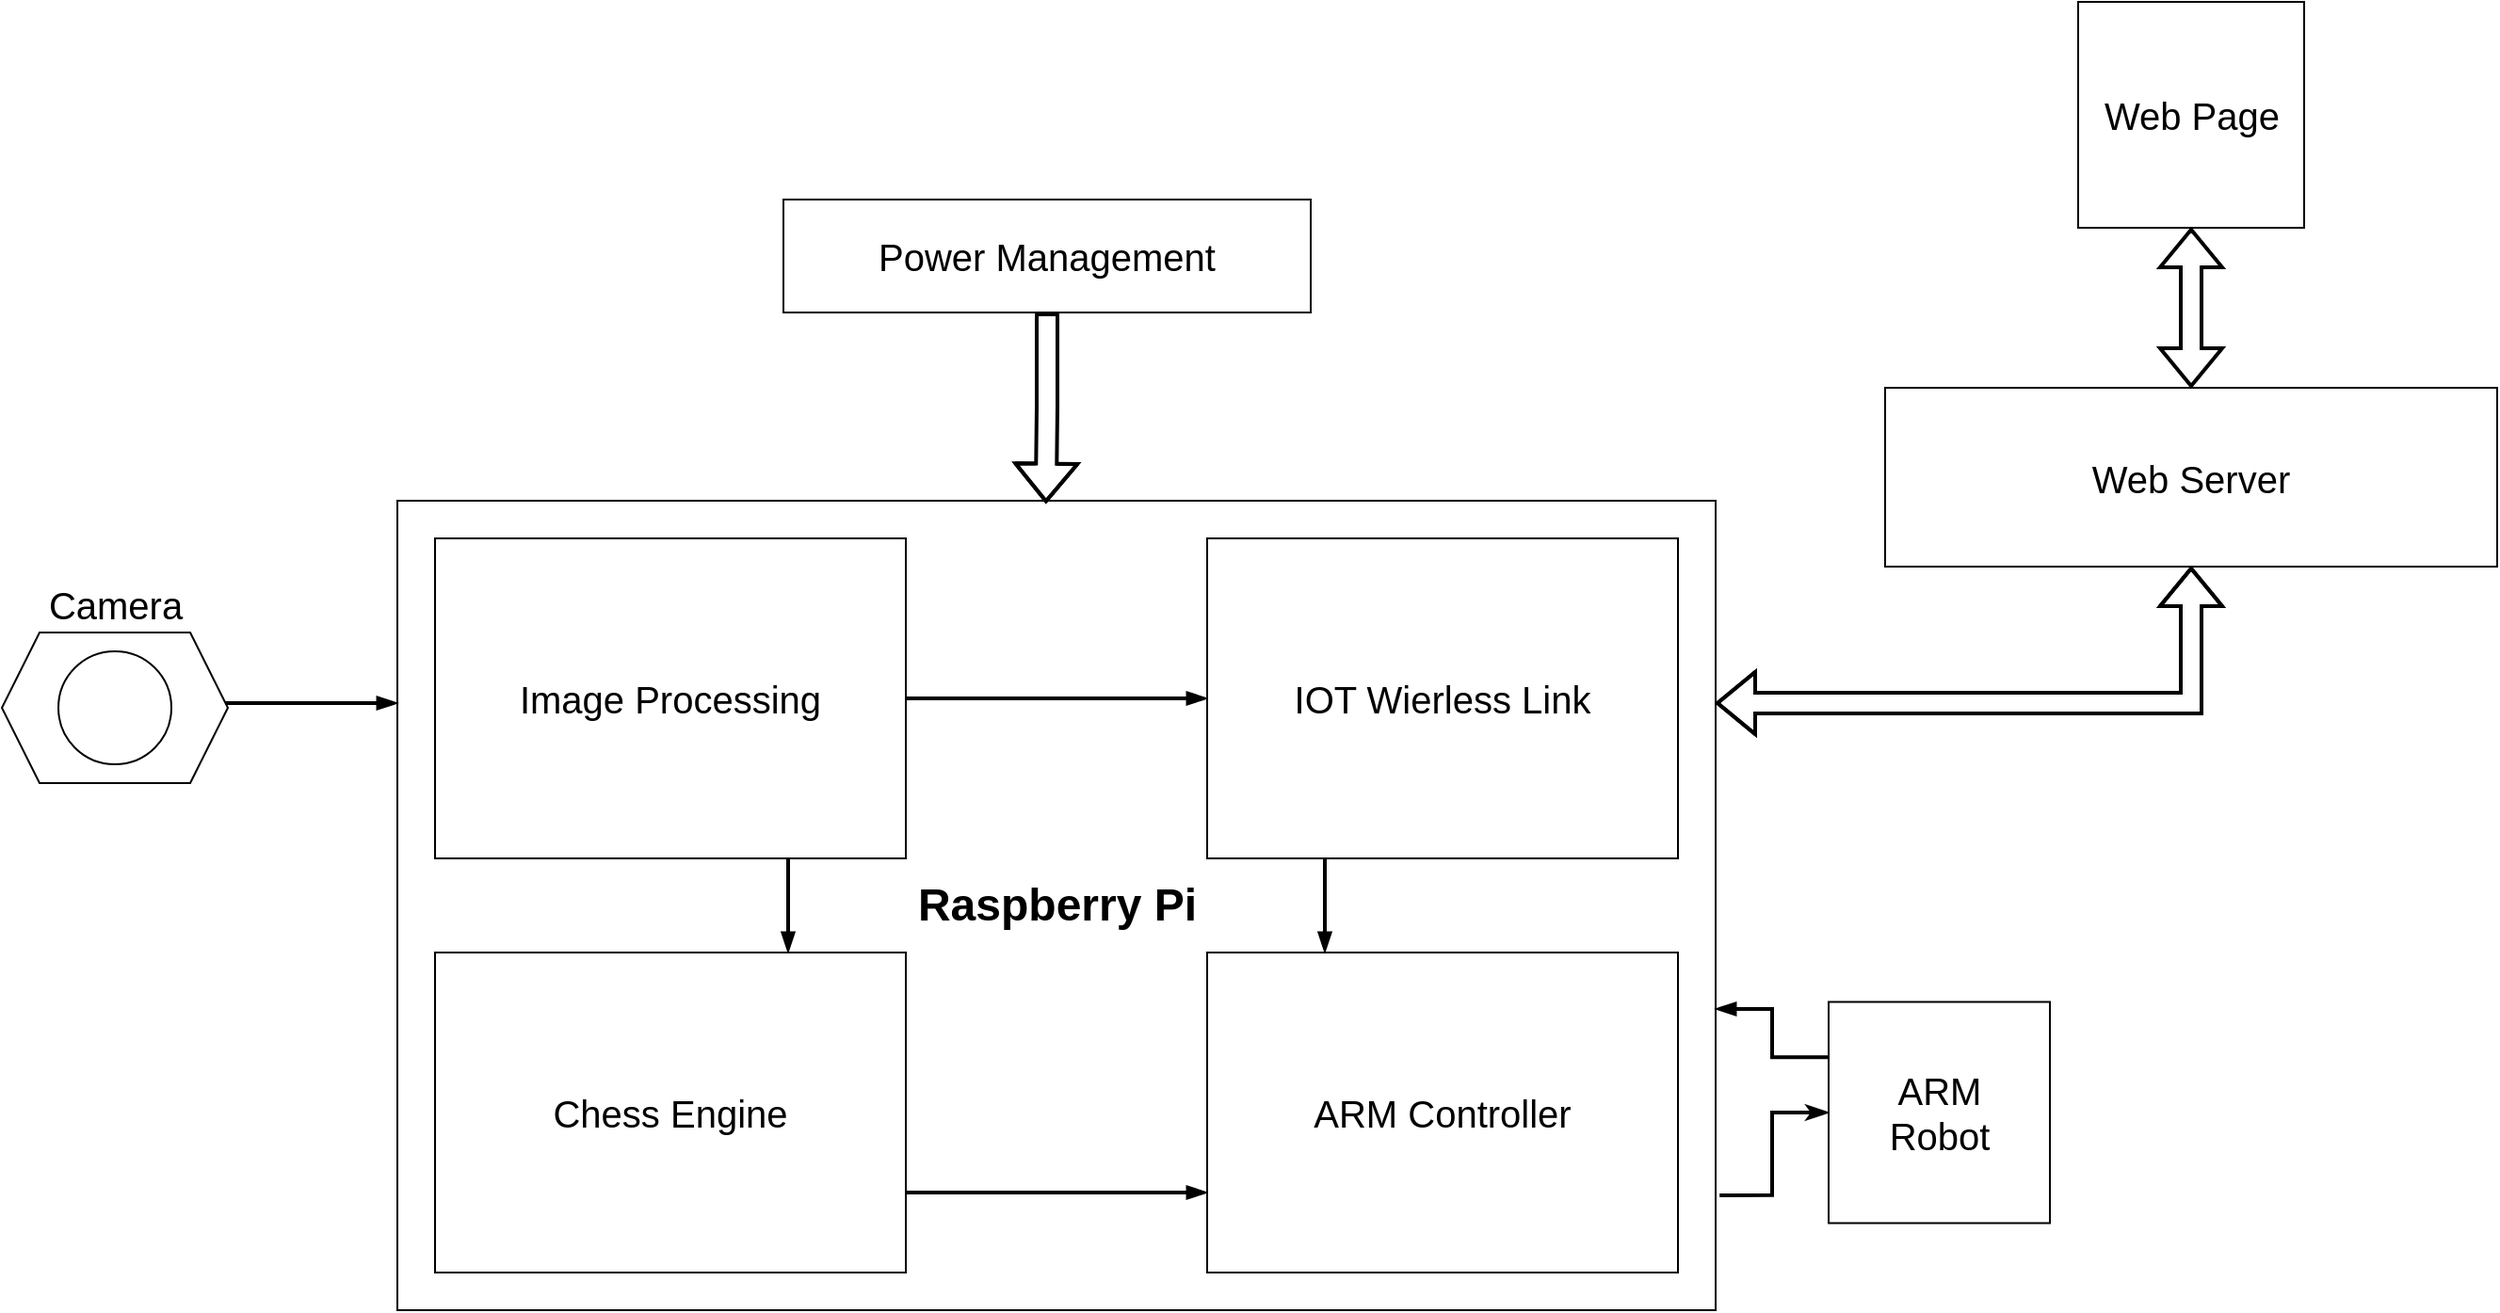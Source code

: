 <mxfile version="15.7.3" type="device"><diagram id="ler06aSdmeeNttTCq9H6" name="Page-1"><mxGraphModel dx="2031" dy="1290" grid="1" gridSize="5" guides="1" tooltips="1" connect="1" arrows="1" fold="1" page="1" pageScale="1" pageWidth="1654" pageHeight="1169" math="0" shadow="0"><root><mxCell id="0"/><mxCell id="1" parent="0"/><mxCell id="ULRbxleMzCtQ9KJv_m2--2" value="" style="rounded=0;whiteSpace=wrap;html=1;" vertex="1" parent="1"><mxGeometry x="375" y="502" width="700" height="430" as="geometry"/></mxCell><mxCell id="ULRbxleMzCtQ9KJv_m2--35" style="edgeStyle=orthogonalEdgeStyle;rounded=0;orthogonalLoop=1;jettySize=auto;html=1;exitX=0.75;exitY=1;exitDx=0;exitDy=0;entryX=0.75;entryY=0;entryDx=0;entryDy=0;fontSize=20;startArrow=none;startFill=0;endArrow=blockThin;endFill=1;strokeWidth=2;" edge="1" parent="1" source="ULRbxleMzCtQ9KJv_m2--3" target="ULRbxleMzCtQ9KJv_m2--4"><mxGeometry relative="1" as="geometry"/></mxCell><mxCell id="ULRbxleMzCtQ9KJv_m2--36" style="edgeStyle=orthogonalEdgeStyle;rounded=0;orthogonalLoop=1;jettySize=auto;html=1;exitX=1;exitY=0.5;exitDx=0;exitDy=0;fontSize=20;startArrow=none;startFill=0;endArrow=blockThin;endFill=1;strokeWidth=2;" edge="1" parent="1" source="ULRbxleMzCtQ9KJv_m2--3" target="ULRbxleMzCtQ9KJv_m2--7"><mxGeometry relative="1" as="geometry"/></mxCell><mxCell id="ULRbxleMzCtQ9KJv_m2--3" value="Image Processing" style="rounded=0;whiteSpace=wrap;html=1;fontSize=20;" vertex="1" parent="1"><mxGeometry x="395" y="522" width="250" height="170" as="geometry"/></mxCell><mxCell id="ULRbxleMzCtQ9KJv_m2--39" style="edgeStyle=orthogonalEdgeStyle;rounded=0;orthogonalLoop=1;jettySize=auto;html=1;exitX=1;exitY=0.75;exitDx=0;exitDy=0;entryX=0;entryY=0.75;entryDx=0;entryDy=0;fontSize=20;startArrow=none;startFill=0;endArrow=blockThin;endFill=1;strokeWidth=2;" edge="1" parent="1" source="ULRbxleMzCtQ9KJv_m2--4" target="ULRbxleMzCtQ9KJv_m2--5"><mxGeometry relative="1" as="geometry"/></mxCell><mxCell id="ULRbxleMzCtQ9KJv_m2--4" value="Chess Engine" style="rounded=0;whiteSpace=wrap;html=1;fontSize=20;" vertex="1" parent="1"><mxGeometry x="395" y="742" width="250" height="170" as="geometry"/></mxCell><mxCell id="ULRbxleMzCtQ9KJv_m2--5" value="ARM Controller" style="rounded=0;whiteSpace=wrap;html=1;fontSize=20;" vertex="1" parent="1"><mxGeometry x="805" y="742" width="250" height="170" as="geometry"/></mxCell><mxCell id="ULRbxleMzCtQ9KJv_m2--40" style="edgeStyle=orthogonalEdgeStyle;rounded=0;orthogonalLoop=1;jettySize=auto;html=1;exitX=0.25;exitY=1;exitDx=0;exitDy=0;entryX=0.25;entryY=0;entryDx=0;entryDy=0;fontSize=20;startArrow=none;startFill=0;endArrow=blockThin;endFill=1;strokeWidth=2;" edge="1" parent="1" source="ULRbxleMzCtQ9KJv_m2--7" target="ULRbxleMzCtQ9KJv_m2--5"><mxGeometry relative="1" as="geometry"/></mxCell><mxCell id="ULRbxleMzCtQ9KJv_m2--7" value="IOT Wierless Link" style="rounded=0;whiteSpace=wrap;html=1;fontSize=20;" vertex="1" parent="1"><mxGeometry x="805" y="522" width="250" height="170" as="geometry"/></mxCell><mxCell id="ULRbxleMzCtQ9KJv_m2--9" style="edgeStyle=orthogonalEdgeStyle;rounded=0;orthogonalLoop=1;jettySize=auto;html=1;entryX=0;entryY=0.25;entryDx=0;entryDy=0;fontSize=20;endArrow=blockThin;endFill=1;strokeWidth=2;" edge="1" parent="1" target="ULRbxleMzCtQ9KJv_m2--2"><mxGeometry relative="1" as="geometry"><mxPoint x="281.22" y="609.52" as="sourcePoint"/><Array as="points"><mxPoint x="325" y="610"/></Array></mxGeometry></mxCell><mxCell id="ULRbxleMzCtQ9KJv_m2--10" value="" style="shape=hexagon;perimeter=hexagonPerimeter2;whiteSpace=wrap;html=1;fixedSize=1;fontSize=20;" vertex="1" parent="1"><mxGeometry x="165" y="572" width="120" height="80" as="geometry"/></mxCell><mxCell id="ULRbxleMzCtQ9KJv_m2--11" value="" style="ellipse;whiteSpace=wrap;html=1;aspect=fixed;fontSize=20;" vertex="1" parent="1"><mxGeometry x="195" y="582" width="60" height="60" as="geometry"/></mxCell><mxCell id="ULRbxleMzCtQ9KJv_m2--12" value="Camera" style="text;html=1;align=center;verticalAlign=middle;resizable=0;points=[];autosize=1;strokeColor=none;fillColor=none;fontSize=20;" vertex="1" parent="1"><mxGeometry x="180" y="542" width="90" height="30" as="geometry"/></mxCell><mxCell id="ULRbxleMzCtQ9KJv_m2--30" style="edgeStyle=orthogonalEdgeStyle;rounded=0;orthogonalLoop=1;jettySize=auto;html=1;exitX=0;exitY=0.25;exitDx=0;exitDy=0;fontSize=20;endArrow=blockThin;endFill=1;strokeWidth=2;" edge="1" parent="1" source="ULRbxleMzCtQ9KJv_m2--27" target="ULRbxleMzCtQ9KJv_m2--2"><mxGeometry relative="1" as="geometry"><Array as="points"><mxPoint x="1105" y="798"/><mxPoint x="1105" y="772"/></Array></mxGeometry></mxCell><mxCell id="ULRbxleMzCtQ9KJv_m2--31" style="edgeStyle=orthogonalEdgeStyle;rounded=0;orthogonalLoop=1;jettySize=auto;html=1;exitX=0;exitY=0.5;exitDx=0;exitDy=0;entryX=1.003;entryY=0.858;entryDx=0;entryDy=0;entryPerimeter=0;fontSize=20;endArrow=none;endFill=0;strokeWidth=2;startArrow=classicThin;startFill=1;" edge="1" parent="1" source="ULRbxleMzCtQ9KJv_m2--27" target="ULRbxleMzCtQ9KJv_m2--2"><mxGeometry relative="1" as="geometry"/></mxCell><mxCell id="ULRbxleMzCtQ9KJv_m2--27" value="ARM&lt;br&gt;Robot" style="whiteSpace=wrap;html=1;aspect=fixed;fontSize=20;" vertex="1" parent="1"><mxGeometry x="1135" y="768.25" width="117.5" height="117.5" as="geometry"/></mxCell><mxCell id="ULRbxleMzCtQ9KJv_m2--38" value="&lt;b style=&quot;font-size: 12px&quot;&gt;&lt;font style=&quot;font-size: 24px&quot;&gt;Raspberry Pi&lt;/font&gt;&lt;/b&gt;" style="text;html=1;align=center;verticalAlign=middle;resizable=0;points=[];autosize=1;strokeColor=none;fillColor=none;fontSize=20;" vertex="1" parent="1"><mxGeometry x="645" y="699.5" width="160" height="35" as="geometry"/></mxCell><mxCell id="ULRbxleMzCtQ9KJv_m2--43" style="edgeStyle=orthogonalEdgeStyle;rounded=0;orthogonalLoop=1;jettySize=auto;html=1;exitX=0.5;exitY=1;exitDx=0;exitDy=0;entryX=0.492;entryY=0.003;entryDx=0;entryDy=0;entryPerimeter=0;fontSize=20;startArrow=none;startFill=0;endArrow=blockThin;endFill=1;strokeWidth=2;shape=flexArrow;" edge="1" parent="1" source="ULRbxleMzCtQ9KJv_m2--42" target="ULRbxleMzCtQ9KJv_m2--2"><mxGeometry relative="1" as="geometry"/></mxCell><mxCell id="ULRbxleMzCtQ9KJv_m2--42" value="Power Management" style="rounded=0;whiteSpace=wrap;html=1;fontSize=20;" vertex="1" parent="1"><mxGeometry x="580" y="342" width="280" height="60" as="geometry"/></mxCell><mxCell id="ULRbxleMzCtQ9KJv_m2--45" style="edgeStyle=orthogonalEdgeStyle;rounded=0;orthogonalLoop=1;jettySize=auto;html=1;exitX=0.5;exitY=1;exitDx=0;exitDy=0;fontSize=20;startArrow=block;startFill=0;endArrow=blockThin;endFill=1;strokeWidth=2;shape=flexArrow;entryX=1;entryY=0.25;entryDx=0;entryDy=0;" edge="1" parent="1" source="ULRbxleMzCtQ9KJv_m2--44" target="ULRbxleMzCtQ9KJv_m2--2"><mxGeometry relative="1" as="geometry"><mxPoint x="1110" y="547" as="targetPoint"/></mxGeometry></mxCell><mxCell id="ULRbxleMzCtQ9KJv_m2--44" value="Web Server" style="rounded=0;whiteSpace=wrap;html=1;fontSize=20;rotation=0;" vertex="1" parent="1"><mxGeometry x="1165" y="442" width="325" height="95" as="geometry"/></mxCell><mxCell id="ULRbxleMzCtQ9KJv_m2--47" style="edgeStyle=orthogonalEdgeStyle;shape=flexArrow;rounded=0;orthogonalLoop=1;jettySize=auto;html=1;exitX=0.5;exitY=1;exitDx=0;exitDy=0;fontSize=20;startArrow=block;startFill=0;endArrow=blockThin;endFill=1;strokeWidth=2;" edge="1" parent="1" source="ULRbxleMzCtQ9KJv_m2--46" target="ULRbxleMzCtQ9KJv_m2--44"><mxGeometry relative="1" as="geometry"><mxPoint x="1525" y="607.333" as="targetPoint"/></mxGeometry></mxCell><mxCell id="ULRbxleMzCtQ9KJv_m2--46" value="Web Page" style="rounded=0;whiteSpace=wrap;html=1;fontSize=20;" vertex="1" parent="1"><mxGeometry x="1267.5" y="237" width="120" height="120" as="geometry"/></mxCell></root></mxGraphModel></diagram></mxfile>